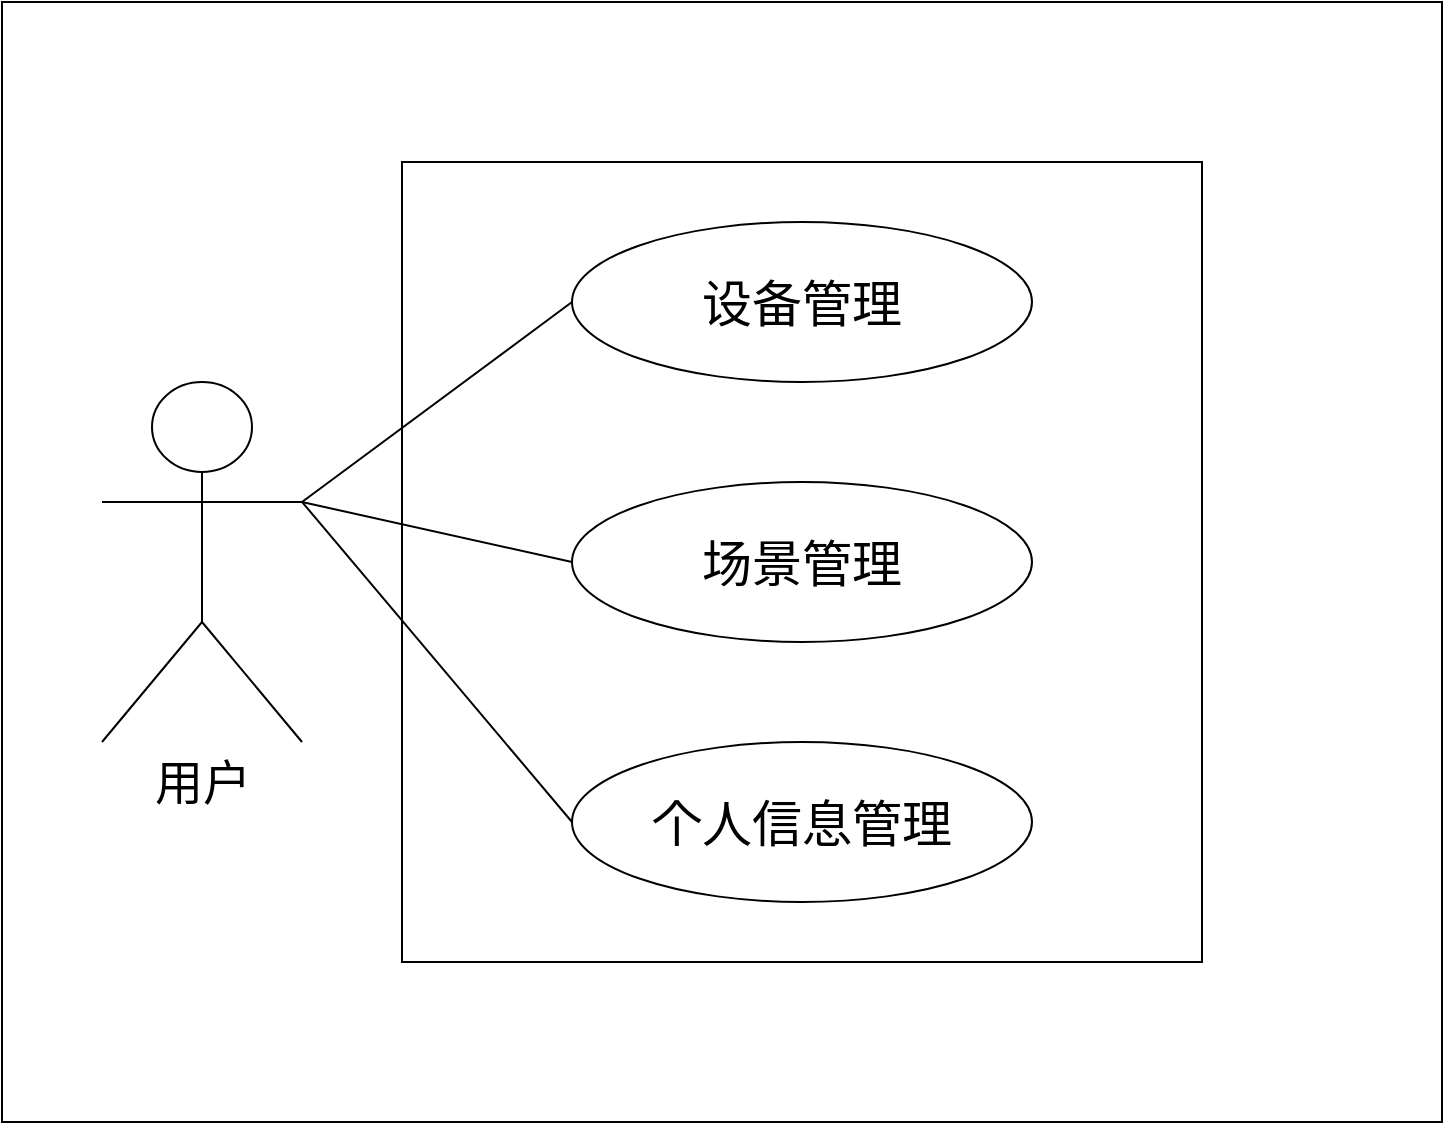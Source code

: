 <mxfile version="24.4.0" type="github">
  <diagram name="第 1 页" id="63GvXFikWLpfrV340ftj">
    <mxGraphModel dx="2074" dy="1098" grid="1" gridSize="10" guides="1" tooltips="1" connect="1" arrows="1" fold="1" page="1" pageScale="1" pageWidth="827" pageHeight="1169" math="0" shadow="0">
      <root>
        <mxCell id="0" />
        <mxCell id="1" parent="0" />
        <mxCell id="3i3T89RWdiUCRR6WST5g-20" value="" style="rounded=0;whiteSpace=wrap;html=1;" vertex="1" parent="1">
          <mxGeometry y="130" width="720" height="560" as="geometry" />
        </mxCell>
        <mxCell id="3i3T89RWdiUCRR6WST5g-1" value="&lt;div style=&quot;font-size: 24px;&quot;&gt;&lt;span style=&quot;background-color: initial; font-size: 24px;&quot;&gt;&lt;font style=&quot;vertical-align: inherit; font-size: 24px;&quot;&gt;&lt;font style=&quot;vertical-align: inherit; font-size: 24px;&quot;&gt;用户&lt;/font&gt;&lt;/font&gt;&lt;/span&gt;&lt;br style=&quot;font-size: 24px;&quot;&gt;&lt;/div&gt;" style="shape=umlActor;verticalLabelPosition=bottom;verticalAlign=top;html=1;outlineConnect=0;fontSize=24;" vertex="1" parent="1">
          <mxGeometry x="50" y="320" width="100" height="180" as="geometry" />
        </mxCell>
        <mxCell id="3i3T89RWdiUCRR6WST5g-6" value="" style="whiteSpace=wrap;html=1;aspect=fixed;" vertex="1" parent="1">
          <mxGeometry x="200" y="210" width="400" height="400" as="geometry" />
        </mxCell>
        <mxCell id="3i3T89RWdiUCRR6WST5g-7" value="个人信息管理" style="ellipse;whiteSpace=wrap;html=1;fontSize=25;" vertex="1" parent="1">
          <mxGeometry x="285" y="500" width="230" height="80" as="geometry" />
        </mxCell>
        <mxCell id="3i3T89RWdiUCRR6WST5g-8" value="设备管理" style="ellipse;whiteSpace=wrap;html=1;fontSize=25;" vertex="1" parent="1">
          <mxGeometry x="285" y="240" width="230" height="80" as="geometry" />
        </mxCell>
        <mxCell id="3i3T89RWdiUCRR6WST5g-9" value="场景管理" style="ellipse;whiteSpace=wrap;html=1;fontSize=25;" vertex="1" parent="1">
          <mxGeometry x="285" y="370" width="230" height="80" as="geometry" />
        </mxCell>
        <mxCell id="3i3T89RWdiUCRR6WST5g-13" style="rounded=0;orthogonalLoop=1;jettySize=auto;html=1;entryX=0;entryY=0.5;entryDx=0;entryDy=0;strokeColor=default;endArrow=none;endFill=0;" edge="1" parent="1" target="3i3T89RWdiUCRR6WST5g-8">
          <mxGeometry relative="1" as="geometry">
            <mxPoint x="150" y="380" as="sourcePoint" />
          </mxGeometry>
        </mxCell>
        <mxCell id="3i3T89RWdiUCRR6WST5g-15" style="rounded=0;orthogonalLoop=1;jettySize=auto;html=1;entryX=0;entryY=0.5;entryDx=0;entryDy=0;strokeColor=default;endArrow=none;endFill=0;" edge="1" parent="1" target="3i3T89RWdiUCRR6WST5g-9">
          <mxGeometry relative="1" as="geometry">
            <mxPoint x="150" y="380" as="sourcePoint" />
            <mxPoint x="295" y="265" as="targetPoint" />
          </mxGeometry>
        </mxCell>
        <mxCell id="3i3T89RWdiUCRR6WST5g-16" style="rounded=0;orthogonalLoop=1;jettySize=auto;html=1;entryX=0;entryY=0.5;entryDx=0;entryDy=0;strokeColor=default;endArrow=none;endFill=0;exitX=1;exitY=0.333;exitDx=0;exitDy=0;exitPerimeter=0;" edge="1" parent="1" source="3i3T89RWdiUCRR6WST5g-1" target="3i3T89RWdiUCRR6WST5g-7">
          <mxGeometry relative="1" as="geometry">
            <mxPoint x="150" y="355" as="sourcePoint" />
            <mxPoint x="295" y="395" as="targetPoint" />
          </mxGeometry>
        </mxCell>
      </root>
    </mxGraphModel>
  </diagram>
</mxfile>
